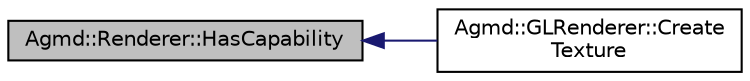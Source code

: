digraph "Agmd::Renderer::HasCapability"
{
  edge [fontname="Helvetica",fontsize="10",labelfontname="Helvetica",labelfontsize="10"];
  node [fontname="Helvetica",fontsize="10",shape=record];
  rankdir="LR";
  Node1 [label="Agmd::Renderer::HasCapability",height=0.2,width=0.4,color="black", fillcolor="grey75", style="filled" fontcolor="black"];
  Node1 -> Node2 [dir="back",color="midnightblue",fontsize="10",style="solid",fontname="Helvetica"];
  Node2 [label="Agmd::GLRenderer::Create\lTexture",height=0.2,width=0.4,color="black", fillcolor="white", style="filled",URL="$class_agmd_1_1_g_l_renderer.html#ab7502c53d74956fb5414650ffc06b0e5"];
}
